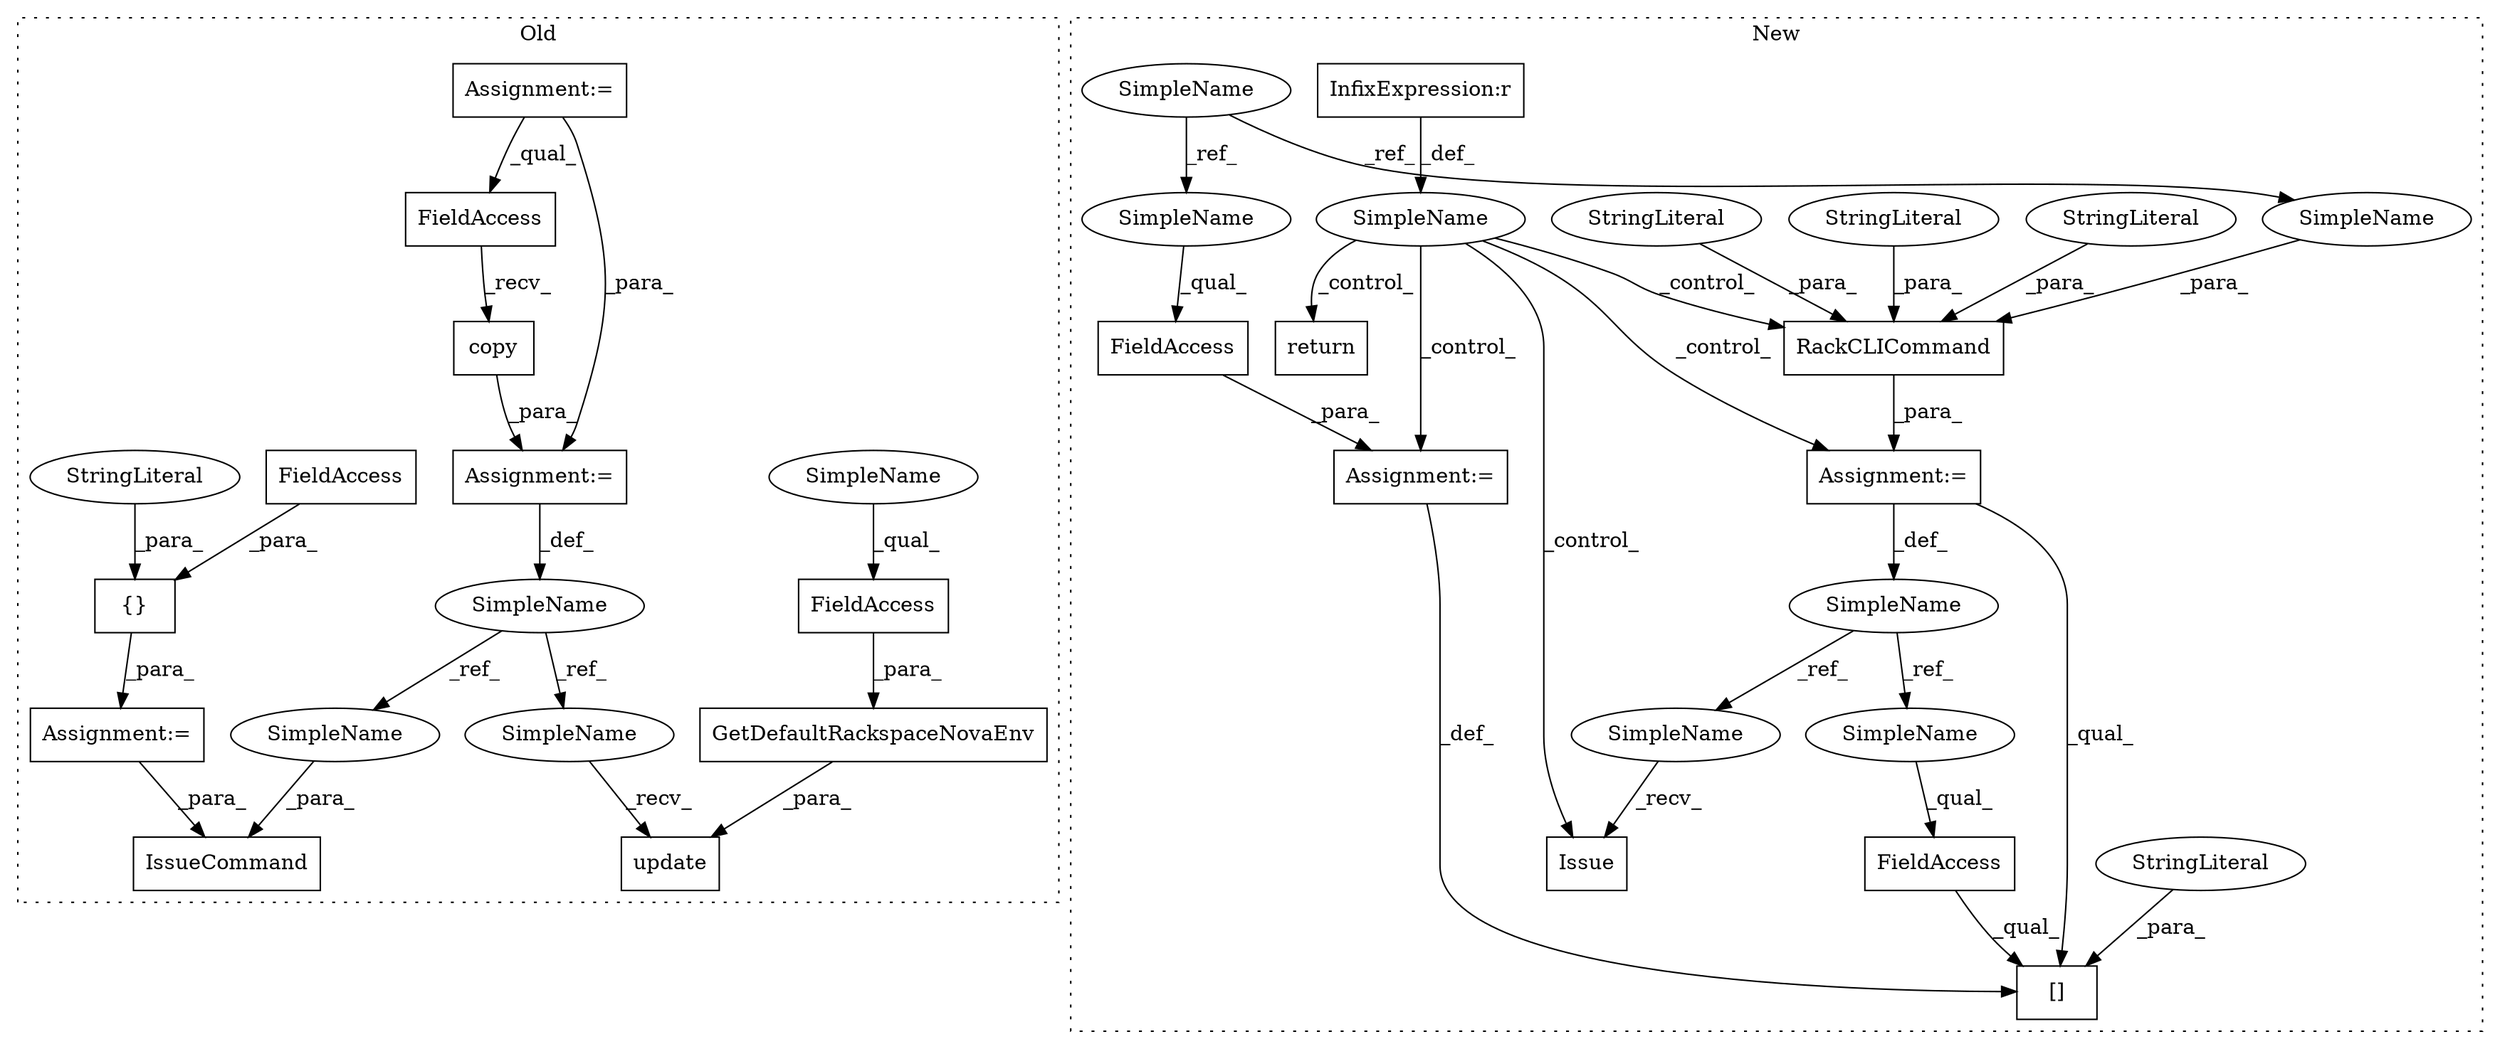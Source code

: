digraph G {
subgraph cluster0 {
1 [label="copy" a="32" s="3679" l="6" shape="box"];
3 [label="update" a="32" s="3700,3749" l="7,1" shape="box"];
4 [label="GetDefaultRackspaceNovaEnv" a="32" s="3712,3748" l="27,1" shape="box"];
5 [label="IssueCommand" a="32" s="3876,3909" l="13,1" shape="box"];
6 [label="FieldAccess" a="22" s="3668" l="10" shape="box"];
7 [label="FieldAccess" a="22" s="3739" l="9" shape="box"];
8 [label="{}" a="4" s="3780,3820" l="1,1" shape="box"];
9 [label="FieldAccess" a="22" s="3781" l="15" shape="box"];
10 [label="SimpleName" a="42" s="3659" l="8" shape="ellipse"];
11 [label="StringLiteral" a="45" s="3797" l="13" shape="ellipse"];
21 [label="Assignment:=" a="7" s="3767" l="1" shape="box"];
22 [label="Assignment:=" a="7" s="3509" l="2" shape="box"];
24 [label="Assignment:=" a="7" s="3667" l="1" shape="box"];
30 [label="SimpleName" a="42" s="3691" l="8" shape="ellipse"];
31 [label="SimpleName" a="42" s="3901" l="8" shape="ellipse"];
36 [label="SimpleName" a="42" s="3739" l="4" shape="ellipse"];
label = "Old";
style="dotted";
}
subgraph cluster1 {
2 [label="Issue" a="32" s="5619,5629" l="6,1" shape="box"];
12 [label="SimpleName" a="42" s="5474" l="3" shape="ellipse"];
13 [label="FieldAccess" a="22" s="5540" l="9" shape="box"];
14 [label="[]" a="2" s="5540,5554" l="10,1" shape="box"];
15 [label="StringLiteral" a="45" s="5550" l="4" shape="ellipse"];
16 [label="RackCLICommand" a="32" s="5483,5533" l="15,1" shape="box"];
17 [label="StringLiteral" a="45" s="5503" l="15" shape="ellipse"];
18 [label="StringLiteral" a="45" s="5519" l="8" shape="ellipse"];
19 [label="StringLiteral" a="45" s="5528" l="5" shape="ellipse"];
20 [label="Assignment:=" a="7" s="5477" l="1" shape="box"];
23 [label="Assignment:=" a="7" s="5555" l="1" shape="box"];
25 [label="SimpleName" a="42" s="" l="" shape="ellipse"];
26 [label="InfixExpression:r" a="27" s="5432" l="4" shape="box"];
27 [label="SimpleName" a="42" s="5276" l="4" shape="ellipse"];
28 [label="FieldAccess" a="22" s="5556" l="7" shape="box"];
29 [label="return" a="41" s="5674" l="7" shape="box"];
32 [label="SimpleName" a="42" s="5540" l="3" shape="ellipse"];
33 [label="SimpleName" a="42" s="5615" l="3" shape="ellipse"];
34 [label="SimpleName" a="42" s="5556" l="4" shape="ellipse"];
35 [label="SimpleName" a="42" s="5498" l="4" shape="ellipse"];
label = "New";
style="dotted";
}
1 -> 24 [label="_para_"];
4 -> 3 [label="_para_"];
6 -> 1 [label="_recv_"];
7 -> 4 [label="_para_"];
8 -> 21 [label="_para_"];
9 -> 8 [label="_para_"];
10 -> 30 [label="_ref_"];
10 -> 31 [label="_ref_"];
11 -> 8 [label="_para_"];
12 -> 33 [label="_ref_"];
12 -> 32 [label="_ref_"];
13 -> 14 [label="_qual_"];
15 -> 14 [label="_para_"];
16 -> 20 [label="_para_"];
17 -> 16 [label="_para_"];
18 -> 16 [label="_para_"];
19 -> 16 [label="_para_"];
20 -> 14 [label="_qual_"];
20 -> 12 [label="_def_"];
21 -> 5 [label="_para_"];
22 -> 6 [label="_qual_"];
22 -> 24 [label="_para_"];
23 -> 14 [label="_def_"];
24 -> 10 [label="_def_"];
25 -> 20 [label="_control_"];
25 -> 16 [label="_control_"];
25 -> 29 [label="_control_"];
25 -> 2 [label="_control_"];
25 -> 23 [label="_control_"];
26 -> 25 [label="_def_"];
27 -> 35 [label="_ref_"];
27 -> 34 [label="_ref_"];
28 -> 23 [label="_para_"];
30 -> 3 [label="_recv_"];
31 -> 5 [label="_para_"];
32 -> 13 [label="_qual_"];
33 -> 2 [label="_recv_"];
34 -> 28 [label="_qual_"];
35 -> 16 [label="_para_"];
36 -> 7 [label="_qual_"];
}